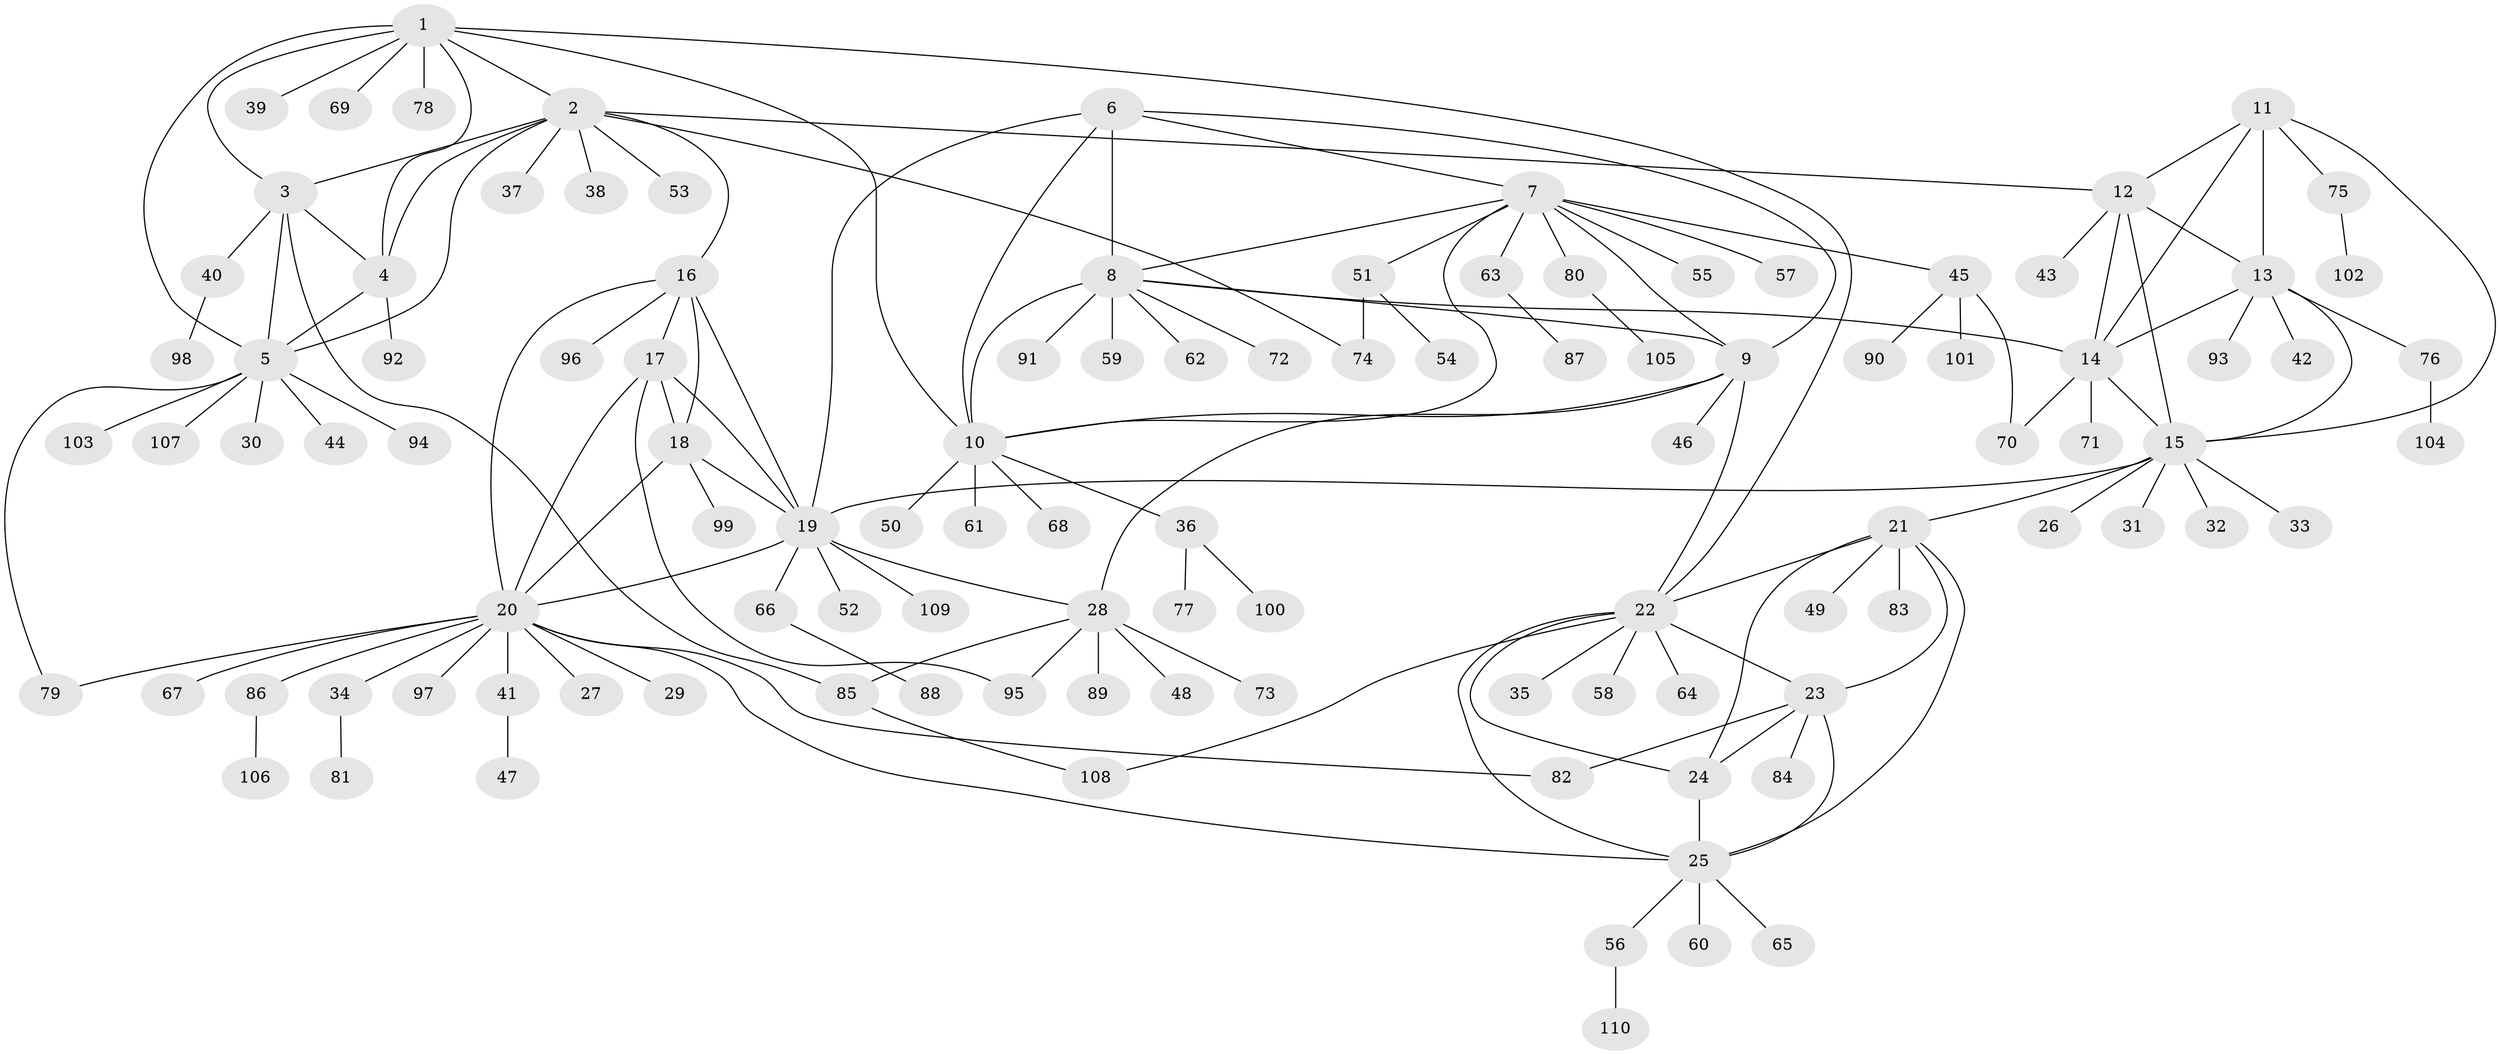 // Generated by graph-tools (version 1.1) at 2025/11/02/27/25 16:11:36]
// undirected, 110 vertices, 153 edges
graph export_dot {
graph [start="1"]
  node [color=gray90,style=filled];
  1;
  2;
  3;
  4;
  5;
  6;
  7;
  8;
  9;
  10;
  11;
  12;
  13;
  14;
  15;
  16;
  17;
  18;
  19;
  20;
  21;
  22;
  23;
  24;
  25;
  26;
  27;
  28;
  29;
  30;
  31;
  32;
  33;
  34;
  35;
  36;
  37;
  38;
  39;
  40;
  41;
  42;
  43;
  44;
  45;
  46;
  47;
  48;
  49;
  50;
  51;
  52;
  53;
  54;
  55;
  56;
  57;
  58;
  59;
  60;
  61;
  62;
  63;
  64;
  65;
  66;
  67;
  68;
  69;
  70;
  71;
  72;
  73;
  74;
  75;
  76;
  77;
  78;
  79;
  80;
  81;
  82;
  83;
  84;
  85;
  86;
  87;
  88;
  89;
  90;
  91;
  92;
  93;
  94;
  95;
  96;
  97;
  98;
  99;
  100;
  101;
  102;
  103;
  104;
  105;
  106;
  107;
  108;
  109;
  110;
  1 -- 2;
  1 -- 3;
  1 -- 4;
  1 -- 5;
  1 -- 10;
  1 -- 22;
  1 -- 39;
  1 -- 69;
  1 -- 78;
  2 -- 3;
  2 -- 4;
  2 -- 5;
  2 -- 12;
  2 -- 16;
  2 -- 37;
  2 -- 38;
  2 -- 53;
  2 -- 74;
  3 -- 4;
  3 -- 5;
  3 -- 40;
  3 -- 85;
  4 -- 5;
  4 -- 92;
  5 -- 30;
  5 -- 44;
  5 -- 79;
  5 -- 94;
  5 -- 103;
  5 -- 107;
  6 -- 7;
  6 -- 8;
  6 -- 9;
  6 -- 10;
  6 -- 19;
  7 -- 8;
  7 -- 9;
  7 -- 10;
  7 -- 45;
  7 -- 51;
  7 -- 55;
  7 -- 57;
  7 -- 63;
  7 -- 80;
  8 -- 9;
  8 -- 10;
  8 -- 14;
  8 -- 59;
  8 -- 62;
  8 -- 72;
  8 -- 91;
  9 -- 10;
  9 -- 22;
  9 -- 28;
  9 -- 46;
  10 -- 36;
  10 -- 50;
  10 -- 61;
  10 -- 68;
  11 -- 12;
  11 -- 13;
  11 -- 14;
  11 -- 15;
  11 -- 75;
  12 -- 13;
  12 -- 14;
  12 -- 15;
  12 -- 43;
  13 -- 14;
  13 -- 15;
  13 -- 42;
  13 -- 76;
  13 -- 93;
  14 -- 15;
  14 -- 70;
  14 -- 71;
  15 -- 19;
  15 -- 21;
  15 -- 26;
  15 -- 31;
  15 -- 32;
  15 -- 33;
  16 -- 17;
  16 -- 18;
  16 -- 19;
  16 -- 20;
  16 -- 96;
  17 -- 18;
  17 -- 19;
  17 -- 20;
  17 -- 95;
  18 -- 19;
  18 -- 20;
  18 -- 99;
  19 -- 20;
  19 -- 28;
  19 -- 52;
  19 -- 66;
  19 -- 109;
  20 -- 25;
  20 -- 27;
  20 -- 29;
  20 -- 34;
  20 -- 41;
  20 -- 67;
  20 -- 79;
  20 -- 82;
  20 -- 86;
  20 -- 97;
  21 -- 22;
  21 -- 23;
  21 -- 24;
  21 -- 25;
  21 -- 49;
  21 -- 83;
  22 -- 23;
  22 -- 24;
  22 -- 25;
  22 -- 35;
  22 -- 58;
  22 -- 64;
  22 -- 108;
  23 -- 24;
  23 -- 25;
  23 -- 82;
  23 -- 84;
  24 -- 25;
  25 -- 56;
  25 -- 60;
  25 -- 65;
  28 -- 48;
  28 -- 73;
  28 -- 85;
  28 -- 89;
  28 -- 95;
  34 -- 81;
  36 -- 77;
  36 -- 100;
  40 -- 98;
  41 -- 47;
  45 -- 70;
  45 -- 90;
  45 -- 101;
  51 -- 54;
  51 -- 74;
  56 -- 110;
  63 -- 87;
  66 -- 88;
  75 -- 102;
  76 -- 104;
  80 -- 105;
  85 -- 108;
  86 -- 106;
}
